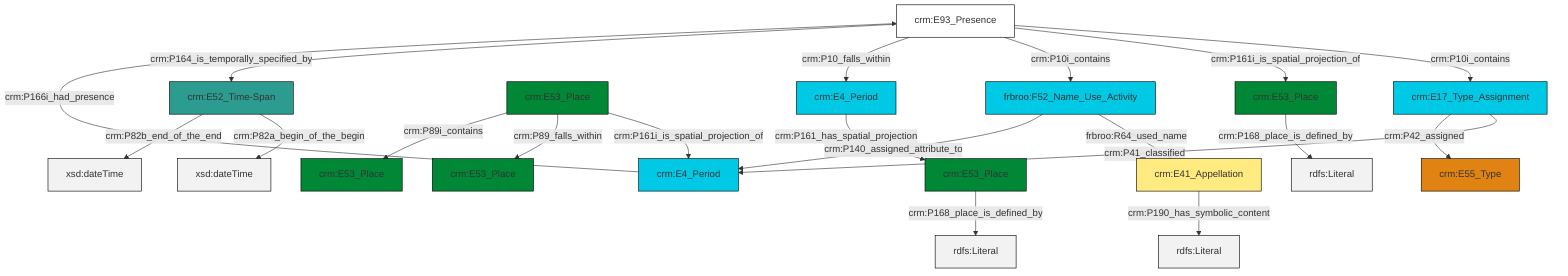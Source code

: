 graph TD
classDef Literal fill:#f2f2f2,stroke:#000000;
classDef CRM_Entity fill:#FFFFFF,stroke:#000000;
classDef Temporal_Entity fill:#00C9E6, stroke:#000000;
classDef Type fill:#E18312, stroke:#000000;
classDef Time-Span fill:#2C9C91, stroke:#000000;
classDef Appellation fill:#FFEB7F, stroke:#000000;
classDef Place fill:#008836, stroke:#000000;
classDef Persistent_Item fill:#B266B2, stroke:#000000;
classDef Conceptual_Object fill:#FFD700, stroke:#000000;
classDef Physical_Thing fill:#D2B48C, stroke:#000000;
classDef Actor fill:#f58aad, stroke:#000000;
classDef PC_Classes fill:#4ce600, stroke:#000000;
classDef Multi fill:#cccccc,stroke:#000000;

2["crm:E93_Presence"]:::CRM_Entity -->|crm:P10i_contains| 3["crm:E17_Type_Assignment"]:::Temporal_Entity
4["crm:E53_Place"]:::Place -->|crm:P168_place_is_defined_by| 5[rdfs:Literal]:::Literal
10["crm:E53_Place"]:::Place -->|crm:P161i_is_spatial_projection_of| 11["crm:E4_Period"]:::Temporal_Entity
12["crm:E4_Period"]:::Temporal_Entity -->|crm:P161_has_spatial_projection| 4["crm:E53_Place"]:::Place
3["crm:E17_Type_Assignment"]:::Temporal_Entity -->|crm:P41_classified| 11["crm:E4_Period"]:::Temporal_Entity
3["crm:E17_Type_Assignment"]:::Temporal_Entity -->|crm:P42_assigned| 13["crm:E55_Type"]:::Type
2["crm:E93_Presence"]:::CRM_Entity -->|crm:P161i_is_spatial_projection_of| 0["crm:E53_Place"]:::Place
15["frbroo:F52_Name_Use_Activity"]:::Temporal_Entity -->|frbroo:R64_used_name| 8["crm:E41_Appellation"]:::Appellation
0["crm:E53_Place"]:::Place -->|crm:P168_place_is_defined_by| 18[rdfs:Literal]:::Literal
2["crm:E93_Presence"]:::CRM_Entity -->|crm:P10i_contains| 15["frbroo:F52_Name_Use_Activity"]:::Temporal_Entity
19["crm:E52_Time-Span"]:::Time-Span -->|crm:P82a_begin_of_the_begin| 20[xsd:dateTime]:::Literal
2["crm:E93_Presence"]:::CRM_Entity -->|crm:P10_falls_within| 12["crm:E4_Period"]:::Temporal_Entity
15["frbroo:F52_Name_Use_Activity"]:::Temporal_Entity -->|crm:P140_assigned_attribute_to| 11["crm:E4_Period"]:::Temporal_Entity
19["crm:E52_Time-Span"]:::Time-Span -->|crm:P82b_end_of_the_end| 26[xsd:dateTime]:::Literal
10["crm:E53_Place"]:::Place -->|crm:P89_falls_within| 6["crm:E53_Place"]:::Place
10["crm:E53_Place"]:::Place -->|crm:P89i_contains| 23["crm:E53_Place"]:::Place
11["crm:E4_Period"]:::Temporal_Entity -->|crm:P166i_had_presence| 2["crm:E93_Presence"]:::CRM_Entity
2["crm:E93_Presence"]:::CRM_Entity -->|crm:P164_is_temporally_specified_by| 19["crm:E52_Time-Span"]:::Time-Span
8["crm:E41_Appellation"]:::Appellation -->|crm:P190_has_symbolic_content| 30[rdfs:Literal]:::Literal